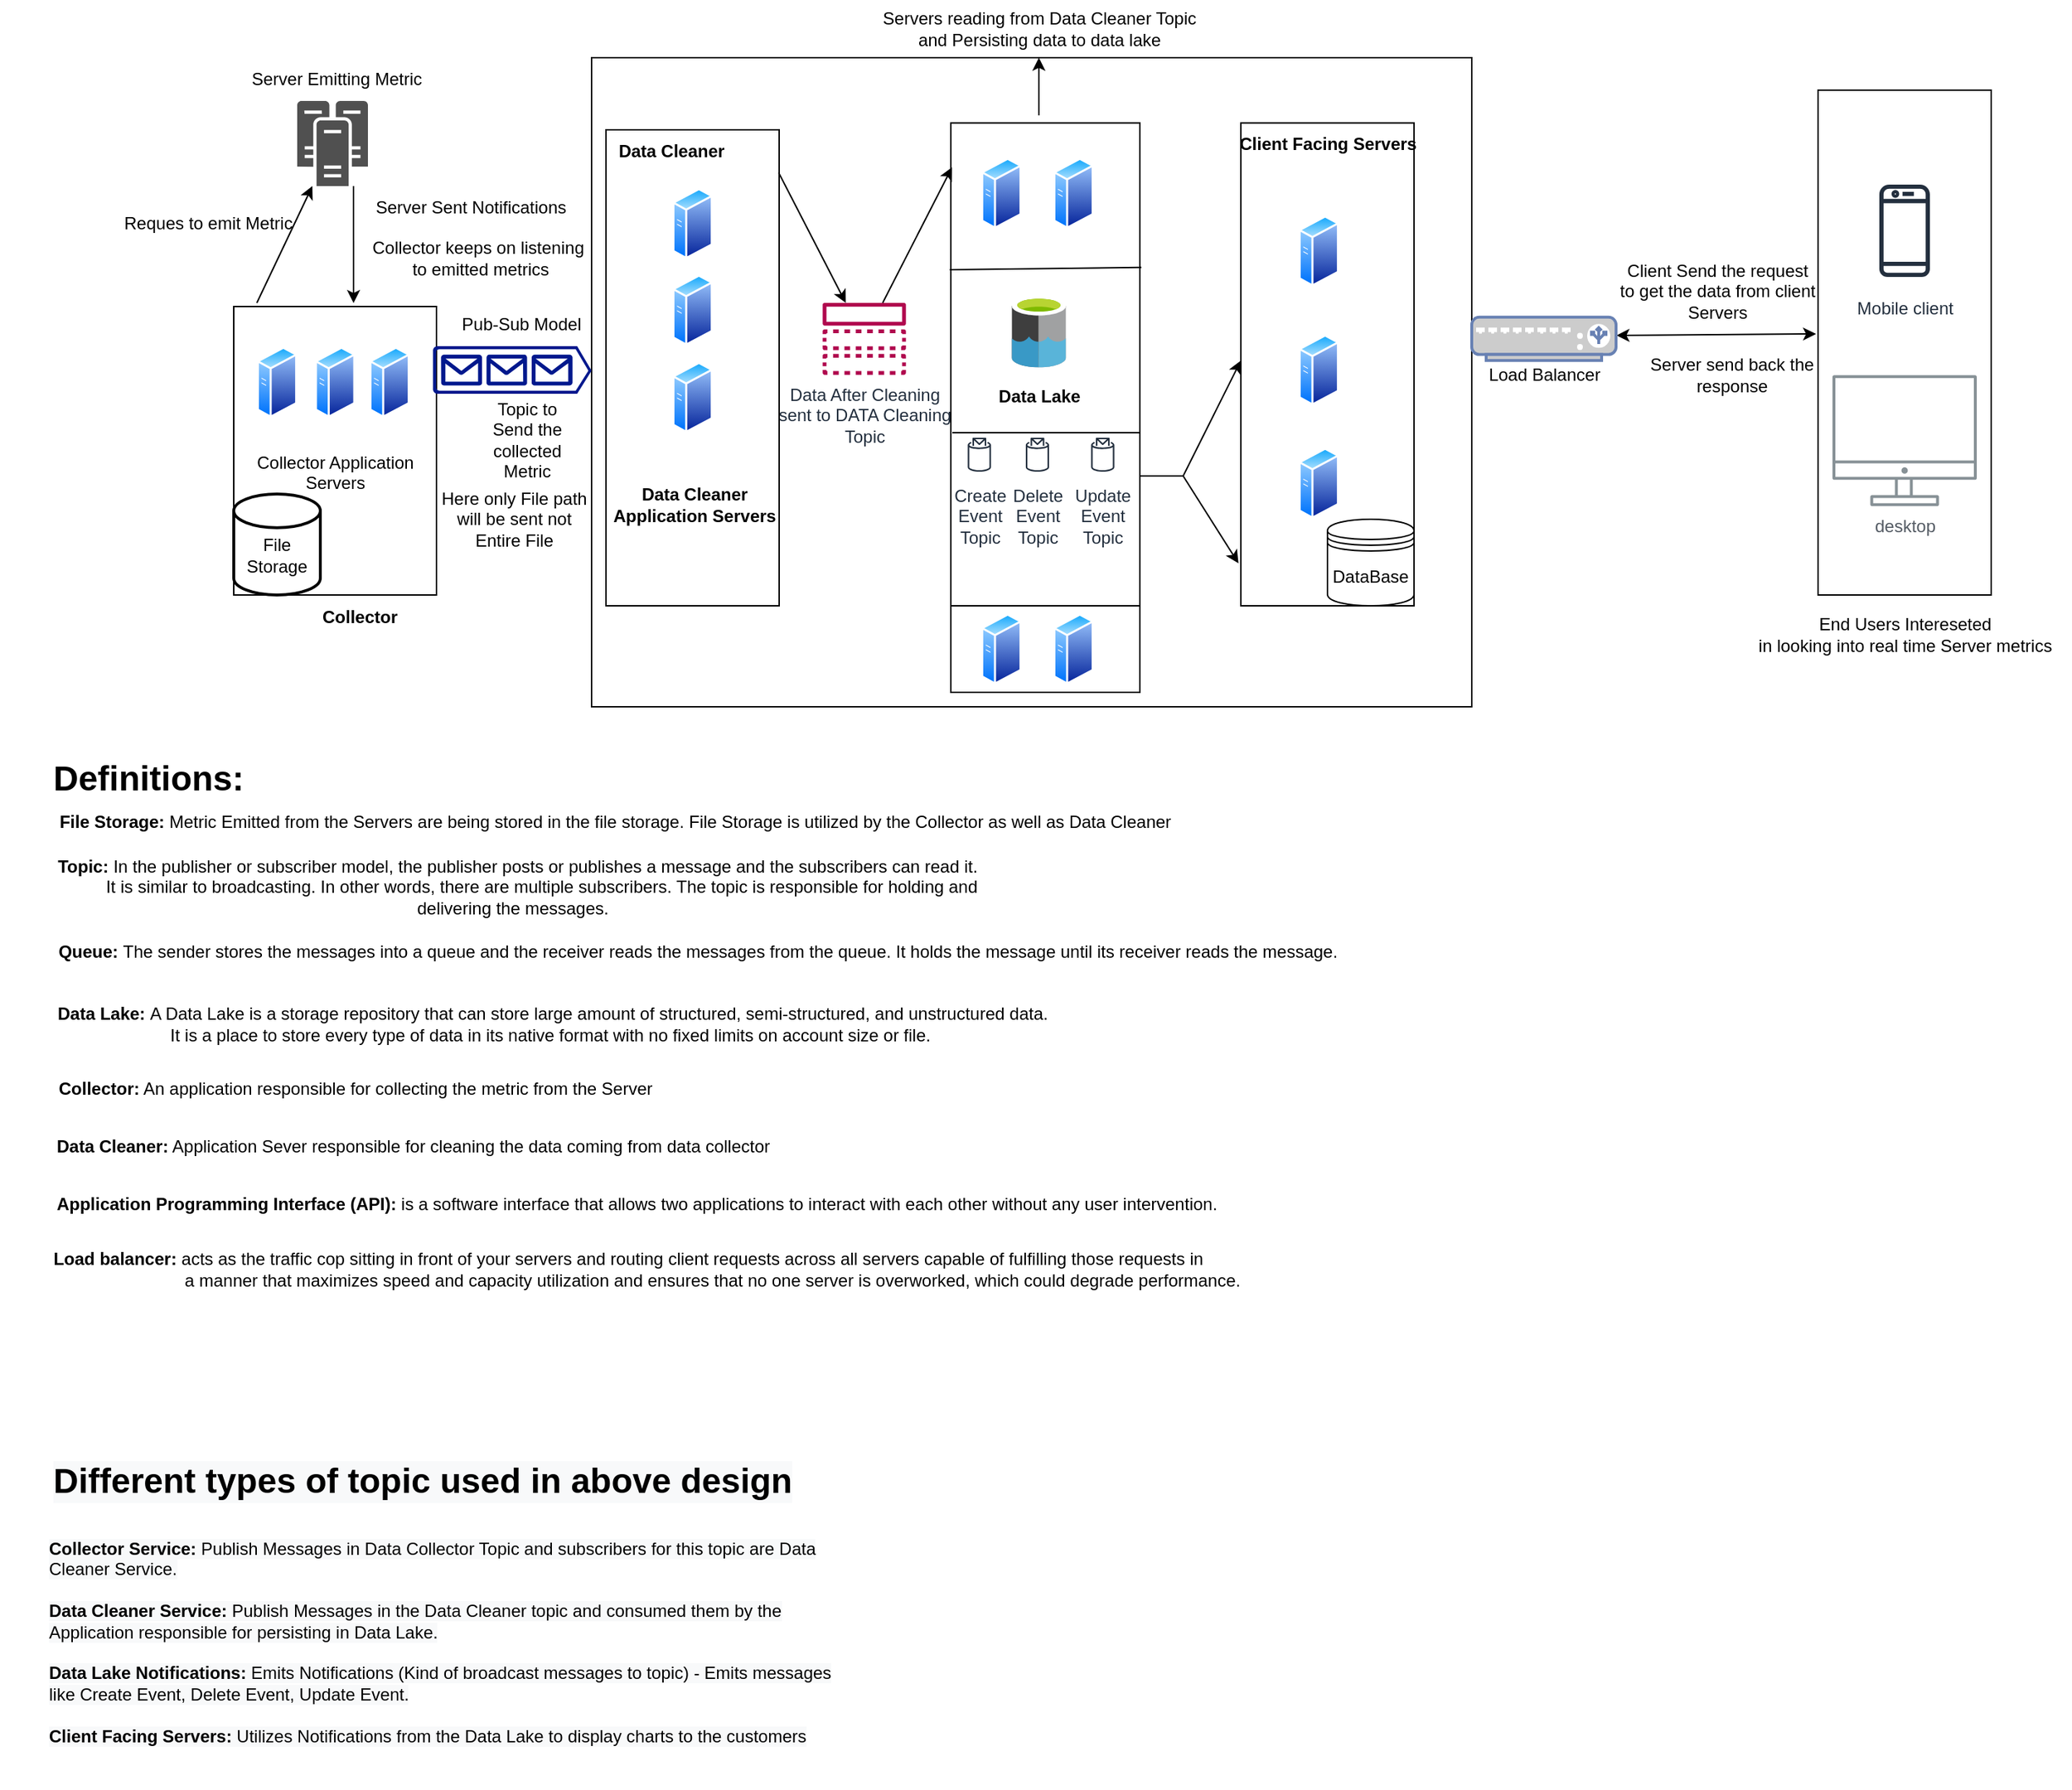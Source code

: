 <mxfile version="20.2.2" type="device"><diagram id="sWbxWM5rAWOCpldTmBNB" name="Page-1"><mxGraphModel dx="1580" dy="524" grid="1" gridSize="10" guides="1" tooltips="1" connect="1" arrows="1" fold="1" page="1" pageScale="1" pageWidth="850" pageHeight="1100" math="0" shadow="0"><root><mxCell id="0"/><mxCell id="1" parent="0"/><mxCell id="qsEtj-DWvdi7EjRSOhSv-24" value="" style="rounded=0;whiteSpace=wrap;html=1;strokeColor=#000000;" vertex="1" parent="1"><mxGeometry x="1040" y="102.5" width="120" height="350" as="geometry"/></mxCell><mxCell id="qsEtj-DWvdi7EjRSOhSv-2" value="Mobile client" style="sketch=0;outlineConnect=0;fontColor=#232F3E;gradientColor=none;strokeColor=#232F3E;fillColor=#ffffff;dashed=0;verticalLabelPosition=bottom;verticalAlign=top;align=center;html=1;fontSize=12;fontStyle=0;aspect=fixed;shape=mxgraph.aws4.resourceIcon;resIcon=mxgraph.aws4.mobile_client;" vertex="1" parent="1"><mxGeometry x="1060" y="160" width="80" height="80" as="geometry"/></mxCell><mxCell id="qsEtj-DWvdi7EjRSOhSv-3" value="desktop" style="sketch=0;outlineConnect=0;gradientColor=none;fontColor=#545B64;strokeColor=none;fillColor=#879196;dashed=0;verticalLabelPosition=bottom;verticalAlign=top;align=center;html=1;fontSize=12;fontStyle=0;aspect=fixed;shape=mxgraph.aws4.illustration_desktop;pointerEvents=1" vertex="1" parent="1"><mxGeometry x="1050" y="300" width="100" height="91" as="geometry"/></mxCell><mxCell id="qsEtj-DWvdi7EjRSOhSv-4" value="" style="rounded=0;whiteSpace=wrap;html=1;" vertex="1" parent="1"><mxGeometry x="190" y="80" width="610" height="450" as="geometry"/></mxCell><mxCell id="qsEtj-DWvdi7EjRSOhSv-5" value="" style="sketch=0;pointerEvents=1;shadow=0;dashed=0;html=1;strokeColor=none;fillColor=#505050;labelPosition=center;verticalLabelPosition=bottom;verticalAlign=top;outlineConnect=0;align=center;shape=mxgraph.office.servers.cluster_server;" vertex="1" parent="1"><mxGeometry x="-14" y="110" width="49" height="59" as="geometry"/></mxCell><mxCell id="qsEtj-DWvdi7EjRSOhSv-6" value="&lt;br&gt;&lt;br&gt;Collector Application Servers" style="rounded=0;whiteSpace=wrap;html=1;" vertex="1" parent="1"><mxGeometry x="-58" y="252.5" width="140.5" height="200" as="geometry"/></mxCell><mxCell id="qsEtj-DWvdi7EjRSOhSv-7" value="&lt;b&gt;Collector&lt;/b&gt;" style="text;html=1;align=center;verticalAlign=middle;resizable=0;points=[];autosize=1;strokeColor=none;fillColor=none;" vertex="1" parent="1"><mxGeometry x="-11" y="452.5" width="80" height="30" as="geometry"/></mxCell><mxCell id="qsEtj-DWvdi7EjRSOhSv-8" value="" style="rounded=0;whiteSpace=wrap;html=1;" vertex="1" parent="1"><mxGeometry x="200" y="130" width="120" height="330" as="geometry"/></mxCell><mxCell id="qsEtj-DWvdi7EjRSOhSv-9" value="" style="rounded=0;whiteSpace=wrap;html=1;strokeColor=#000000;" vertex="1" parent="1"><mxGeometry x="439" y="125.25" width="131" height="334.75" as="geometry"/></mxCell><mxCell id="qsEtj-DWvdi7EjRSOhSv-10" value="" style="rounded=0;whiteSpace=wrap;html=1;" vertex="1" parent="1"><mxGeometry x="640" y="125.25" width="120" height="334.75" as="geometry"/></mxCell><mxCell id="qsEtj-DWvdi7EjRSOhSv-13" value="" style="endArrow=none;html=1;rounded=0;entryX=1.008;entryY=0.299;entryDx=0;entryDy=0;entryPerimeter=0;exitX=-0.006;exitY=0.304;exitDx=0;exitDy=0;exitPerimeter=0;" edge="1" parent="1" source="qsEtj-DWvdi7EjRSOhSv-9" target="qsEtj-DWvdi7EjRSOhSv-9"><mxGeometry width="50" height="50" relative="1" as="geometry"><mxPoint x="350" y="210" as="sourcePoint"/><mxPoint x="400" y="160" as="targetPoint"/><Array as="points"/></mxGeometry></mxCell><mxCell id="qsEtj-DWvdi7EjRSOhSv-15" value="" style="endArrow=none;html=1;rounded=0;" edge="1" parent="1"><mxGeometry width="50" height="50" relative="1" as="geometry"><mxPoint x="440" y="340" as="sourcePoint"/><mxPoint x="470" y="340" as="targetPoint"/><Array as="points"><mxPoint x="470" y="340"/><mxPoint x="570" y="340"/></Array></mxGeometry></mxCell><mxCell id="qsEtj-DWvdi7EjRSOhSv-16" value="" style="aspect=fixed;perimeter=ellipsePerimeter;html=1;align=center;shadow=0;dashed=0;spacingTop=3;image;image=img/lib/active_directory/generic_server.svg;strokeColor=#000000;" vertex="1" parent="1"><mxGeometry x="-42" y="280" width="28.0" height="50" as="geometry"/></mxCell><mxCell id="qsEtj-DWvdi7EjRSOhSv-17" value="" style="aspect=fixed;perimeter=ellipsePerimeter;html=1;align=center;shadow=0;dashed=0;spacingTop=3;image;image=img/lib/active_directory/generic_server.svg;strokeColor=#000000;" vertex="1" parent="1"><mxGeometry x="-1.75" y="280" width="28.0" height="50" as="geometry"/></mxCell><mxCell id="qsEtj-DWvdi7EjRSOhSv-18" value="" style="aspect=fixed;perimeter=ellipsePerimeter;html=1;align=center;shadow=0;dashed=0;spacingTop=3;image;image=img/lib/active_directory/generic_server.svg;strokeColor=#000000;" vertex="1" parent="1"><mxGeometry x="36" y="280" width="28.0" height="50" as="geometry"/></mxCell><mxCell id="qsEtj-DWvdi7EjRSOhSv-20" value="&lt;br&gt;File Storage" style="strokeWidth=2;html=1;shape=mxgraph.flowchart.database;whiteSpace=wrap;" vertex="1" parent="1"><mxGeometry x="-58" y="382.5" width="60" height="70" as="geometry"/></mxCell><mxCell id="qsEtj-DWvdi7EjRSOhSv-21" value="Server Emitting Metric" style="text;html=1;align=center;verticalAlign=middle;resizable=0;points=[];autosize=1;strokeColor=none;fillColor=none;" vertex="1" parent="1"><mxGeometry x="-57.5" y="80" width="140" height="30" as="geometry"/></mxCell><mxCell id="qsEtj-DWvdi7EjRSOhSv-22" value="" style="sketch=0;aspect=fixed;pointerEvents=1;shadow=0;dashed=0;html=1;strokeColor=none;labelPosition=center;verticalLabelPosition=bottom;verticalAlign=top;align=center;fillColor=#00188D;shape=mxgraph.azure.queue_generic" vertex="1" parent="1"><mxGeometry x="80" y="280" width="110" height="33" as="geometry"/></mxCell><mxCell id="qsEtj-DWvdi7EjRSOhSv-23" value="Topic to&lt;br&gt;Send the&lt;br&gt;collected&lt;br&gt;Metric" style="text;html=1;align=center;verticalAlign=middle;resizable=0;points=[];autosize=1;strokeColor=none;fillColor=none;" vertex="1" parent="1"><mxGeometry x="110" y="310" width="70" height="70" as="geometry"/></mxCell><mxCell id="qsEtj-DWvdi7EjRSOhSv-26" value="End Users Intereseted&lt;br&gt;in looking into real time Server metrics" style="text;html=1;align=center;verticalAlign=middle;resizable=0;points=[];autosize=1;strokeColor=none;fillColor=none;" vertex="1" parent="1"><mxGeometry x="985" y="460" width="230" height="40" as="geometry"/></mxCell><mxCell id="qsEtj-DWvdi7EjRSOhSv-27" value="" style="endArrow=classic;html=1;rounded=0;" edge="1" parent="1" target="qsEtj-DWvdi7EjRSOhSv-5"><mxGeometry width="50" height="50" relative="1" as="geometry"><mxPoint x="-42" y="250" as="sourcePoint"/><mxPoint x="8" y="200" as="targetPoint"/><Array as="points"/></mxGeometry></mxCell><mxCell id="qsEtj-DWvdi7EjRSOhSv-28" value="Server Sent Notifications" style="text;html=1;align=center;verticalAlign=middle;resizable=0;points=[];autosize=1;strokeColor=none;fillColor=none;" vertex="1" parent="1"><mxGeometry x="26.25" y="169" width="160" height="30" as="geometry"/></mxCell><mxCell id="qsEtj-DWvdi7EjRSOhSv-29" value="Reques to emit Metric" style="text;html=1;align=center;verticalAlign=middle;resizable=0;points=[];autosize=1;strokeColor=none;fillColor=none;" vertex="1" parent="1"><mxGeometry x="-146" y="180" width="140" height="30" as="geometry"/></mxCell><mxCell id="qsEtj-DWvdi7EjRSOhSv-30" value="" style="endArrow=classic;html=1;rounded=0;entryX=0.591;entryY=-0.012;entryDx=0;entryDy=0;entryPerimeter=0;" edge="1" parent="1" target="qsEtj-DWvdi7EjRSOhSv-6"><mxGeometry width="50" height="50" relative="1" as="geometry"><mxPoint x="25" y="169" as="sourcePoint"/><mxPoint x="75" y="119" as="targetPoint"/></mxGeometry></mxCell><mxCell id="qsEtj-DWvdi7EjRSOhSv-31" value="Collector keeps on listening&lt;br&gt;&amp;nbsp;to emitted metrics" style="text;html=1;align=center;verticalAlign=middle;resizable=0;points=[];autosize=1;strokeColor=none;fillColor=none;" vertex="1" parent="1"><mxGeometry x="26.25" y="199" width="170" height="40" as="geometry"/></mxCell><mxCell id="qsEtj-DWvdi7EjRSOhSv-32" value="Here only File path&lt;br&gt;will be sent not&lt;br&gt;Entire File" style="text;html=1;align=center;verticalAlign=middle;resizable=0;points=[];autosize=1;strokeColor=none;fillColor=none;" vertex="1" parent="1"><mxGeometry x="76.25" y="370" width="120" height="60" as="geometry"/></mxCell><mxCell id="qsEtj-DWvdi7EjRSOhSv-33" value="Pub-Sub Model" style="text;html=1;align=center;verticalAlign=middle;resizable=0;points=[];autosize=1;strokeColor=none;fillColor=none;" vertex="1" parent="1"><mxGeometry x="86.25" y="250" width="110" height="30" as="geometry"/></mxCell><mxCell id="qsEtj-DWvdi7EjRSOhSv-34" value="&lt;b&gt;Data Cleaner&lt;/b&gt;" style="text;html=1;align=center;verticalAlign=middle;resizable=0;points=[];autosize=1;strokeColor=none;fillColor=none;" vertex="1" parent="1"><mxGeometry x="195" y="130" width="100" height="30" as="geometry"/></mxCell><mxCell id="qsEtj-DWvdi7EjRSOhSv-35" value="" style="aspect=fixed;perimeter=ellipsePerimeter;html=1;align=center;shadow=0;dashed=0;spacingTop=3;image;image=img/lib/active_directory/generic_server.svg;strokeColor=#000000;" vertex="1" parent="1"><mxGeometry x="246" y="170" width="28.0" height="50" as="geometry"/></mxCell><mxCell id="qsEtj-DWvdi7EjRSOhSv-36" value="" style="aspect=fixed;perimeter=ellipsePerimeter;html=1;align=center;shadow=0;dashed=0;spacingTop=3;image;image=img/lib/active_directory/generic_server.svg;strokeColor=#000000;" vertex="1" parent="1"><mxGeometry x="246" y="230" width="28.0" height="50" as="geometry"/></mxCell><mxCell id="qsEtj-DWvdi7EjRSOhSv-37" value="" style="aspect=fixed;perimeter=ellipsePerimeter;html=1;align=center;shadow=0;dashed=0;spacingTop=3;image;image=img/lib/active_directory/generic_server.svg;strokeColor=#000000;" vertex="1" parent="1"><mxGeometry x="246" y="290.5" width="28.0" height="50" as="geometry"/></mxCell><mxCell id="qsEtj-DWvdi7EjRSOhSv-38" value="&lt;b&gt;Data Cleaner &lt;br&gt;Application Servers&lt;/b&gt;" style="text;html=1;align=center;verticalAlign=middle;resizable=0;points=[];autosize=1;strokeColor=none;fillColor=none;" vertex="1" parent="1"><mxGeometry x="191.25" y="370" width="140" height="40" as="geometry"/></mxCell><mxCell id="qsEtj-DWvdi7EjRSOhSv-39" value="&lt;b&gt;&amp;nbsp; &amp;nbsp;Collector:&lt;/b&gt; An application responsible for collecting the metric from the Server" style="text;html=1;align=center;verticalAlign=middle;resizable=0;points=[];autosize=1;strokeColor=none;fillColor=none;" vertex="1" parent="1"><mxGeometry x="-204" y="780" width="450" height="30" as="geometry"/></mxCell><mxCell id="qsEtj-DWvdi7EjRSOhSv-41" value="&lt;b&gt;Data Cleaner:&lt;/b&gt; Application Sever responsible for cleaning the data coming from data collector" style="text;html=1;align=center;verticalAlign=middle;resizable=0;points=[];autosize=1;strokeColor=none;fillColor=none;" vertex="1" parent="1"><mxGeometry x="-193.75" y="820" width="520" height="30" as="geometry"/></mxCell><mxCell id="qsEtj-DWvdi7EjRSOhSv-43" value="&lt;b&gt;&amp;nbsp; &amp;nbsp;File Storage:&lt;/b&gt; Metric Emitted from the Servers are being stored in the file storage. File Storage is utilized by the Collector as well as Data Cleaner" style="text;html=1;align=center;verticalAlign=middle;resizable=0;points=[];autosize=1;strokeColor=none;fillColor=none;" vertex="1" parent="1"><mxGeometry x="-198.75" y="595" width="800" height="30" as="geometry"/></mxCell><mxCell id="qsEtj-DWvdi7EjRSOhSv-44" value="" style="aspect=fixed;perimeter=ellipsePerimeter;html=1;align=center;shadow=0;dashed=0;spacingTop=3;image;image=img/lib/active_directory/generic_server.svg;strokeColor=#000000;" vertex="1" parent="1"><mxGeometry x="460" y="149" width="28.0" height="50" as="geometry"/></mxCell><mxCell id="qsEtj-DWvdi7EjRSOhSv-46" value="" style="aspect=fixed;perimeter=ellipsePerimeter;html=1;align=center;shadow=0;dashed=0;spacingTop=3;image;image=img/lib/active_directory/generic_server.svg;strokeColor=#000000;" vertex="1" parent="1"><mxGeometry x="510" y="149" width="28.0" height="50" as="geometry"/></mxCell><mxCell id="qsEtj-DWvdi7EjRSOhSv-49" value="" style="sketch=0;aspect=fixed;html=1;points=[];align=center;image;fontSize=12;image=img/lib/mscae/Data_Lake.svg;strokeColor=#000000;" vertex="1" parent="1"><mxGeometry x="481.19" y="245.25" width="37.62" height="49.5" as="geometry"/></mxCell><mxCell id="qsEtj-DWvdi7EjRSOhSv-50" value="&lt;b&gt;Data Lake&lt;/b&gt;" style="text;html=1;align=center;verticalAlign=middle;resizable=0;points=[];autosize=1;strokeColor=none;fillColor=none;" vertex="1" parent="1"><mxGeometry x="460" y="300" width="80" height="30" as="geometry"/></mxCell><mxCell id="qsEtj-DWvdi7EjRSOhSv-51" value="&lt;b&gt;&amp;nbsp; Topic:&lt;/b&gt;&amp;nbsp;In the publisher or subscriber model, the publisher posts or publishes a message and the subscribers can read it. &lt;br&gt;&lt;span style=&quot;white-space: pre;&quot;&gt;&#9;&lt;/span&gt;&amp;nbsp; &amp;nbsp; It is similar to broadcasting. In other words, there are multiple subscribers. The topic is responsible for holding and&lt;br&gt;delivering the messages." style="text;html=1;align=center;verticalAlign=middle;resizable=0;points=[];autosize=1;strokeColor=none;fillColor=none;" vertex="1" parent="1"><mxGeometry x="-200" y="625" width="670" height="60" as="geometry"/></mxCell><mxCell id="qsEtj-DWvdi7EjRSOhSv-52" value="&lt;b&gt;&amp;nbsp; &amp;nbsp; &amp;nbsp;Queue:&amp;nbsp;&lt;/b&gt;The sender stores the messages into a queue and the receiver reads the messages from the queue. It holds the message until its receiver reads the message." style="text;html=1;align=center;verticalAlign=middle;resizable=0;points=[];autosize=1;strokeColor=none;fillColor=none;" vertex="1" parent="1"><mxGeometry x="-210" y="685" width="930" height="30" as="geometry"/></mxCell><mxCell id="qsEtj-DWvdi7EjRSOhSv-53" value="&lt;b&gt;&amp;nbsp;Data Lake:&lt;/b&gt;&amp;nbsp;A Data Lake is a storage repository that can store large amount of structured, semi-structured, and unstructured data. &lt;br&gt;It is a place to store every type of data in its native format with no fixed limits on account size or file." style="text;html=1;align=center;verticalAlign=middle;resizable=0;points=[];autosize=1;strokeColor=none;fillColor=none;" vertex="1" parent="1"><mxGeometry x="-193.75" y="730" width="710" height="40" as="geometry"/></mxCell><mxCell id="qsEtj-DWvdi7EjRSOhSv-54" value="Data After Cleaning&lt;br&gt;sent to DATA Cleaning&lt;br&gt;Topic" style="sketch=0;outlineConnect=0;fontColor=#232F3E;gradientColor=none;fillColor=#B0084D;strokeColor=none;dashed=0;verticalLabelPosition=bottom;verticalAlign=top;align=center;html=1;fontSize=12;fontStyle=0;aspect=fixed;pointerEvents=1;shape=mxgraph.aws4.topic;" vertex="1" parent="1"><mxGeometry x="350" y="250" width="58" height="49.82" as="geometry"/></mxCell><mxCell id="qsEtj-DWvdi7EjRSOhSv-55" value="Servers reading from Data Cleaner Topic&lt;br&gt;and Persisting data to data lake" style="text;html=1;align=center;verticalAlign=middle;resizable=0;points=[];autosize=1;strokeColor=none;fillColor=none;" vertex="1" parent="1"><mxGeometry x="380" y="40" width="240" height="40" as="geometry"/></mxCell><mxCell id="qsEtj-DWvdi7EjRSOhSv-56" value="" style="endArrow=classic;html=1;rounded=0;exitX=0.997;exitY=0.09;exitDx=0;exitDy=0;exitPerimeter=0;" edge="1" parent="1" source="qsEtj-DWvdi7EjRSOhSv-8" target="qsEtj-DWvdi7EjRSOhSv-54"><mxGeometry width="50" height="50" relative="1" as="geometry"><mxPoint x="440" y="140" as="sourcePoint"/><mxPoint x="490" y="90" as="targetPoint"/></mxGeometry></mxCell><mxCell id="qsEtj-DWvdi7EjRSOhSv-58" value="" style="endArrow=classic;html=1;rounded=0;entryX=0.006;entryY=0.092;entryDx=0;entryDy=0;entryPerimeter=0;" edge="1" parent="1" source="qsEtj-DWvdi7EjRSOhSv-54" target="qsEtj-DWvdi7EjRSOhSv-9"><mxGeometry width="50" height="50" relative="1" as="geometry"><mxPoint x="490" y="270" as="sourcePoint"/><mxPoint x="540" y="220" as="targetPoint"/></mxGeometry></mxCell><mxCell id="qsEtj-DWvdi7EjRSOhSv-59" value="" style="endArrow=classic;html=1;rounded=0;" edge="1" parent="1" target="qsEtj-DWvdi7EjRSOhSv-55"><mxGeometry width="50" height="50" relative="1" as="geometry"><mxPoint x="500" y="120" as="sourcePoint"/><mxPoint x="540" y="220" as="targetPoint"/></mxGeometry></mxCell><mxCell id="qsEtj-DWvdi7EjRSOhSv-61" value="" style="aspect=fixed;perimeter=ellipsePerimeter;html=1;align=center;shadow=0;dashed=0;spacingTop=3;image;image=img/lib/active_directory/generic_server.svg;strokeColor=#000000;" vertex="1" parent="1"><mxGeometry x="680" y="189" width="28.0" height="50" as="geometry"/></mxCell><mxCell id="qsEtj-DWvdi7EjRSOhSv-62" value="" style="aspect=fixed;perimeter=ellipsePerimeter;html=1;align=center;shadow=0;dashed=0;spacingTop=3;image;image=img/lib/active_directory/generic_server.svg;strokeColor=#000000;" vertex="1" parent="1"><mxGeometry x="680" y="271.5" width="28.0" height="50" as="geometry"/></mxCell><mxCell id="qsEtj-DWvdi7EjRSOhSv-63" value="" style="aspect=fixed;perimeter=ellipsePerimeter;html=1;align=center;shadow=0;dashed=0;spacingTop=3;image;image=img/lib/active_directory/generic_server.svg;strokeColor=#000000;" vertex="1" parent="1"><mxGeometry x="680" y="350" width="28.0" height="50" as="geometry"/></mxCell><mxCell id="qsEtj-DWvdi7EjRSOhSv-65" value="&lt;b&gt;Client Facing Servers&lt;/b&gt;" style="text;html=1;align=center;verticalAlign=middle;resizable=0;points=[];autosize=1;strokeColor=none;fillColor=none;" vertex="1" parent="1"><mxGeometry x="625" y="125.25" width="150" height="30" as="geometry"/></mxCell><mxCell id="qsEtj-DWvdi7EjRSOhSv-66" value="Create&lt;br&gt;Event&lt;br&gt;Topic" style="sketch=0;outlineConnect=0;fontColor=#232F3E;gradientColor=none;strokeColor=#232F3E;fillColor=#ffffff;dashed=0;verticalLabelPosition=bottom;verticalAlign=top;align=center;html=1;fontSize=12;fontStyle=0;aspect=fixed;shape=mxgraph.aws4.resourceIcon;resIcon=mxgraph.aws4.topic_2;" vertex="1" parent="1"><mxGeometry x="444" y="340.5" width="29.5" height="29.5" as="geometry"/></mxCell><mxCell id="qsEtj-DWvdi7EjRSOhSv-68" value="Delete&lt;br&gt;Event&lt;br&gt;Topic" style="sketch=0;outlineConnect=0;fontColor=#232F3E;gradientColor=none;strokeColor=#232F3E;fillColor=#ffffff;dashed=0;verticalLabelPosition=bottom;verticalAlign=top;align=center;html=1;fontSize=12;fontStyle=0;aspect=fixed;shape=mxgraph.aws4.resourceIcon;resIcon=mxgraph.aws4.topic_2;" vertex="1" parent="1"><mxGeometry x="484.25" y="340.5" width="29.5" height="29.5" as="geometry"/></mxCell><mxCell id="qsEtj-DWvdi7EjRSOhSv-69" value="Update&lt;br&gt;Event&lt;br&gt;Topic" style="sketch=0;outlineConnect=0;fontColor=#232F3E;gradientColor=none;strokeColor=#232F3E;fillColor=#ffffff;dashed=0;verticalLabelPosition=bottom;verticalAlign=top;align=center;html=1;fontSize=12;fontStyle=0;aspect=fixed;shape=mxgraph.aws4.resourceIcon;resIcon=mxgraph.aws4.topic_2;" vertex="1" parent="1"><mxGeometry x="529.5" y="340.5" width="29.5" height="29.5" as="geometry"/></mxCell><mxCell id="qsEtj-DWvdi7EjRSOhSv-72" value="" style="rounded=0;whiteSpace=wrap;html=1;strokeColor=#000000;" vertex="1" parent="1"><mxGeometry x="439" y="460" width="131" height="60" as="geometry"/></mxCell><mxCell id="qsEtj-DWvdi7EjRSOhSv-73" value="" style="aspect=fixed;perimeter=ellipsePerimeter;html=1;align=center;shadow=0;dashed=0;spacingTop=3;image;image=img/lib/active_directory/generic_server.svg;strokeColor=#000000;" vertex="1" parent="1"><mxGeometry x="460" y="465" width="28.0" height="50" as="geometry"/></mxCell><mxCell id="qsEtj-DWvdi7EjRSOhSv-75" value="" style="aspect=fixed;perimeter=ellipsePerimeter;html=1;align=center;shadow=0;dashed=0;spacingTop=3;image;image=img/lib/active_directory/generic_server.svg;strokeColor=#000000;" vertex="1" parent="1"><mxGeometry x="510" y="465" width="28.0" height="50" as="geometry"/></mxCell><mxCell id="qsEtj-DWvdi7EjRSOhSv-89" value="" style="endArrow=none;html=1;rounded=0;" edge="1" parent="1"><mxGeometry width="50" height="50" relative="1" as="geometry"><mxPoint x="570" y="370" as="sourcePoint"/><mxPoint x="600" y="370" as="targetPoint"/><Array as="points"/></mxGeometry></mxCell><mxCell id="qsEtj-DWvdi7EjRSOhSv-91" value="" style="endArrow=classic;html=1;rounded=0;" edge="1" parent="1"><mxGeometry width="50" height="50" relative="1" as="geometry"><mxPoint x="600" y="370" as="sourcePoint"/><mxPoint x="640" y="290" as="targetPoint"/></mxGeometry></mxCell><mxCell id="qsEtj-DWvdi7EjRSOhSv-92" value="" style="endArrow=classic;html=1;rounded=0;entryX=-0.014;entryY=0.912;entryDx=0;entryDy=0;entryPerimeter=0;" edge="1" parent="1" target="qsEtj-DWvdi7EjRSOhSv-10"><mxGeometry width="50" height="50" relative="1" as="geometry"><mxPoint x="600" y="370" as="sourcePoint"/><mxPoint x="654.32" y="289.57" as="targetPoint"/></mxGeometry></mxCell><mxCell id="qsEtj-DWvdi7EjRSOhSv-94" value="&lt;b style=&quot;color: rgb(0, 0, 0); font-family: Helvetica; font-size: 12px; font-style: normal; font-variant-ligatures: normal; font-variant-caps: normal; letter-spacing: normal; orphans: 2; text-align: center; text-indent: 0px; text-transform: none; widows: 2; word-spacing: 0px; -webkit-text-stroke-width: 0px; background-color: rgb(248, 249, 250); text-decoration-thickness: initial; text-decoration-style: initial; text-decoration-color: initial;&quot;&gt;Collector Service:&lt;/b&gt;&lt;span style=&quot;color: rgb(0, 0, 0); font-family: Helvetica; font-size: 12px; font-style: normal; font-variant-ligatures: normal; font-variant-caps: normal; font-weight: 400; letter-spacing: normal; orphans: 2; text-align: center; text-indent: 0px; text-transform: none; widows: 2; word-spacing: 0px; -webkit-text-stroke-width: 0px; background-color: rgb(248, 249, 250); text-decoration-thickness: initial; text-decoration-style: initial; text-decoration-color: initial; float: none; display: inline !important;&quot;&gt;&lt;span&gt;&amp;nbsp;&lt;/span&gt;Publish Messages in Data Collector Topic and subscribers for this topic are Data Cleaner Service.&lt;/span&gt;&lt;br style=&quot;color: rgb(0, 0, 0); font-family: Helvetica; font-size: 12px; font-style: normal; font-variant-ligatures: normal; font-variant-caps: normal; font-weight: 400; letter-spacing: normal; orphans: 2; text-align: center; text-indent: 0px; text-transform: none; widows: 2; word-spacing: 0px; -webkit-text-stroke-width: 0px; background-color: rgb(248, 249, 250); text-decoration-thickness: initial; text-decoration-style: initial; text-decoration-color: initial;&quot;&gt;&lt;b style=&quot;color: rgb(0, 0, 0); font-family: Helvetica; font-size: 12px; font-style: normal; font-variant-ligatures: normal; font-variant-caps: normal; letter-spacing: normal; orphans: 2; text-align: center; text-indent: 0px; text-transform: none; widows: 2; word-spacing: 0px; -webkit-text-stroke-width: 0px; background-color: rgb(248, 249, 250); text-decoration-thickness: initial; text-decoration-style: initial; text-decoration-color: initial;&quot;&gt;&lt;br&gt;Data Cleaner Service:&lt;/b&gt;&lt;span style=&quot;color: rgb(0, 0, 0); font-family: Helvetica; font-size: 12px; font-style: normal; font-variant-ligatures: normal; font-variant-caps: normal; letter-spacing: normal; orphans: 2; text-align: center; text-indent: 0px; text-transform: none; widows: 2; word-spacing: 0px; -webkit-text-stroke-width: 0px; background-color: rgb(248, 249, 250); text-decoration-thickness: initial; text-decoration-style: initial; text-decoration-color: initial; float: none; display: inline !important;&quot;&gt;&lt;span style=&quot;font-weight: 400;&quot;&gt;&amp;nbsp;&lt;/span&gt;Publish Messages in the Data Cleaner topic and consumed them by the Application responsible for persisting in Data Lake.&lt;br&gt;&lt;br&gt;&lt;b&gt;Data Lake Notifications:&amp;nbsp;&lt;/b&gt;Emits Notifications (Kind of broadcast messages to topic) - Emits messages like&amp;nbsp;&lt;span style=&quot;font-weight: 400;&quot;&gt;Create Event, Delete Event, Update Event.&lt;br&gt;&lt;/span&gt;&lt;br&gt;&lt;b&gt;Client Facing Servers:&lt;/b&gt;&lt;/span&gt;&lt;span style=&quot;color: rgb(0, 0, 0); font-family: Helvetica; font-size: 12px; font-style: normal; font-variant-ligatures: normal; font-variant-caps: normal; font-weight: 400; letter-spacing: normal; orphans: 2; text-align: center; text-indent: 0px; text-transform: none; widows: 2; word-spacing: 0px; -webkit-text-stroke-width: 0px; background-color: rgb(248, 249, 250); text-decoration-thickness: initial; text-decoration-style: initial; text-decoration-color: initial; float: none; display: inline !important;&quot;&gt; Utilizes Notifications from the Data Lake to display charts to the customers&lt;br&gt;&lt;br&gt;&lt;br&gt;&lt;/span&gt;" style="text;whiteSpace=wrap;html=1;" vertex="1" parent="1"><mxGeometry x="-188" y="1100" width="560" height="170" as="geometry"/></mxCell><mxCell id="qsEtj-DWvdi7EjRSOhSv-95" value="DataBase" style="shape=datastore;whiteSpace=wrap;html=1;strokeColor=#000000;" vertex="1" parent="1"><mxGeometry x="700" y="400" width="60" height="60" as="geometry"/></mxCell><mxCell id="qsEtj-DWvdi7EjRSOhSv-98" value="&lt;h1&gt;Definitions:&lt;/h1&gt;" style="text;html=1;strokeColor=none;fillColor=none;spacing=5;spacingTop=-20;whiteSpace=wrap;overflow=hidden;rounded=0;" vertex="1" parent="1"><mxGeometry x="-188" y="560" width="190" height="30" as="geometry"/></mxCell><mxCell id="qsEtj-DWvdi7EjRSOhSv-99" value="&lt;h1 style=&quot;color: rgb(0, 0, 0); font-family: Helvetica; font-style: normal; font-variant-ligatures: normal; font-variant-caps: normal; letter-spacing: normal; orphans: 2; text-align: left; text-indent: 0px; text-transform: none; widows: 2; word-spacing: 0px; -webkit-text-stroke-width: 0px; background-color: rgb(248, 249, 250); text-decoration-thickness: initial; text-decoration-style: initial; text-decoration-color: initial;&quot;&gt;Different types of topic used in above design&lt;/h1&gt;" style="text;whiteSpace=wrap;html=1;" vertex="1" parent="1"><mxGeometry x="-184.75" y="1030" width="534.75" height="80" as="geometry"/></mxCell><mxCell id="qsEtj-DWvdi7EjRSOhSv-100" value="&lt;b&gt;Application Programming Interface (API):&lt;/b&gt; is a software interface that allows two applications to interact with each other without any user intervention." style="text;html=1;align=center;verticalAlign=middle;resizable=0;points=[];autosize=1;strokeColor=none;fillColor=none;" vertex="1" parent="1"><mxGeometry x="-193.75" y="860" width="830" height="30" as="geometry"/></mxCell><mxCell id="qsEtj-DWvdi7EjRSOhSv-102" value="" style="endArrow=classic;startArrow=classic;html=1;rounded=0;entryX=0.929;entryY=1;entryDx=0;entryDy=0;entryPerimeter=0;exitX=0.064;exitY=1.017;exitDx=0;exitDy=0;exitPerimeter=0;" edge="1" parent="1" source="qsEtj-DWvdi7EjRSOhSv-103" target="qsEtj-DWvdi7EjRSOhSv-103"><mxGeometry width="50" height="50" relative="1" as="geometry"><mxPoint x="800" y="178" as="sourcePoint"/><mxPoint x="710" y="190" as="targetPoint"/><Array as="points"/></mxGeometry></mxCell><mxCell id="qsEtj-DWvdi7EjRSOhSv-103" value="Client Send the request&lt;br&gt;to get the data from client&lt;br&gt;Servers" style="text;html=1;align=center;verticalAlign=middle;resizable=0;points=[];autosize=1;strokeColor=none;fillColor=none;" vertex="1" parent="1"><mxGeometry x="890" y="211.5" width="160" height="60" as="geometry"/></mxCell><mxCell id="qsEtj-DWvdi7EjRSOhSv-104" value="" style="fontColor=#0066CC;verticalAlign=top;verticalLabelPosition=bottom;labelPosition=center;align=center;html=1;outlineConnect=0;fillColor=#CCCCCC;strokeColor=#6881B3;gradientColor=none;gradientDirection=north;strokeWidth=2;shape=mxgraph.networks.load_balancer;" vertex="1" parent="1"><mxGeometry x="800" y="259.91" width="100" height="30" as="geometry"/></mxCell><mxCell id="qsEtj-DWvdi7EjRSOhSv-105" value="Server send back the &lt;br&gt;response" style="text;html=1;align=center;verticalAlign=middle;resizable=0;points=[];autosize=1;strokeColor=none;fillColor=none;" vertex="1" parent="1"><mxGeometry x="910" y="280" width="140" height="40" as="geometry"/></mxCell><mxCell id="qsEtj-DWvdi7EjRSOhSv-106" value="Load Balancer" style="text;html=1;align=center;verticalAlign=middle;resizable=0;points=[];autosize=1;strokeColor=none;fillColor=none;" vertex="1" parent="1"><mxGeometry x="800" y="285" width="100" height="30" as="geometry"/></mxCell><mxCell id="qsEtj-DWvdi7EjRSOhSv-107" value="&lt;b&gt;Load balancer:&lt;/b&gt; acts as the traffic cop sitting in front of your servers and routing client requests across all servers capable of fulfilling those requests in &lt;br&gt;&amp;nbsp; &amp;nbsp; &amp;nbsp; &amp;nbsp; &amp;nbsp; &amp;nbsp; &amp;nbsp; &amp;nbsp; &amp;nbsp; &amp;nbsp; &amp;nbsp; &amp;nbsp; &amp;nbsp; &amp;nbsp; &amp;nbsp; &amp;nbsp; &amp;nbsp; &amp;nbsp;a manner that maximizes speed and capacity utilization and ensures that no one server is overworked, which could degrade performance." style="text;html=1;align=center;verticalAlign=middle;resizable=0;points=[];autosize=1;strokeColor=none;fillColor=none;" vertex="1" parent="1"><mxGeometry x="-220" y="900" width="870" height="40" as="geometry"/></mxCell></root></mxGraphModel></diagram></mxfile>